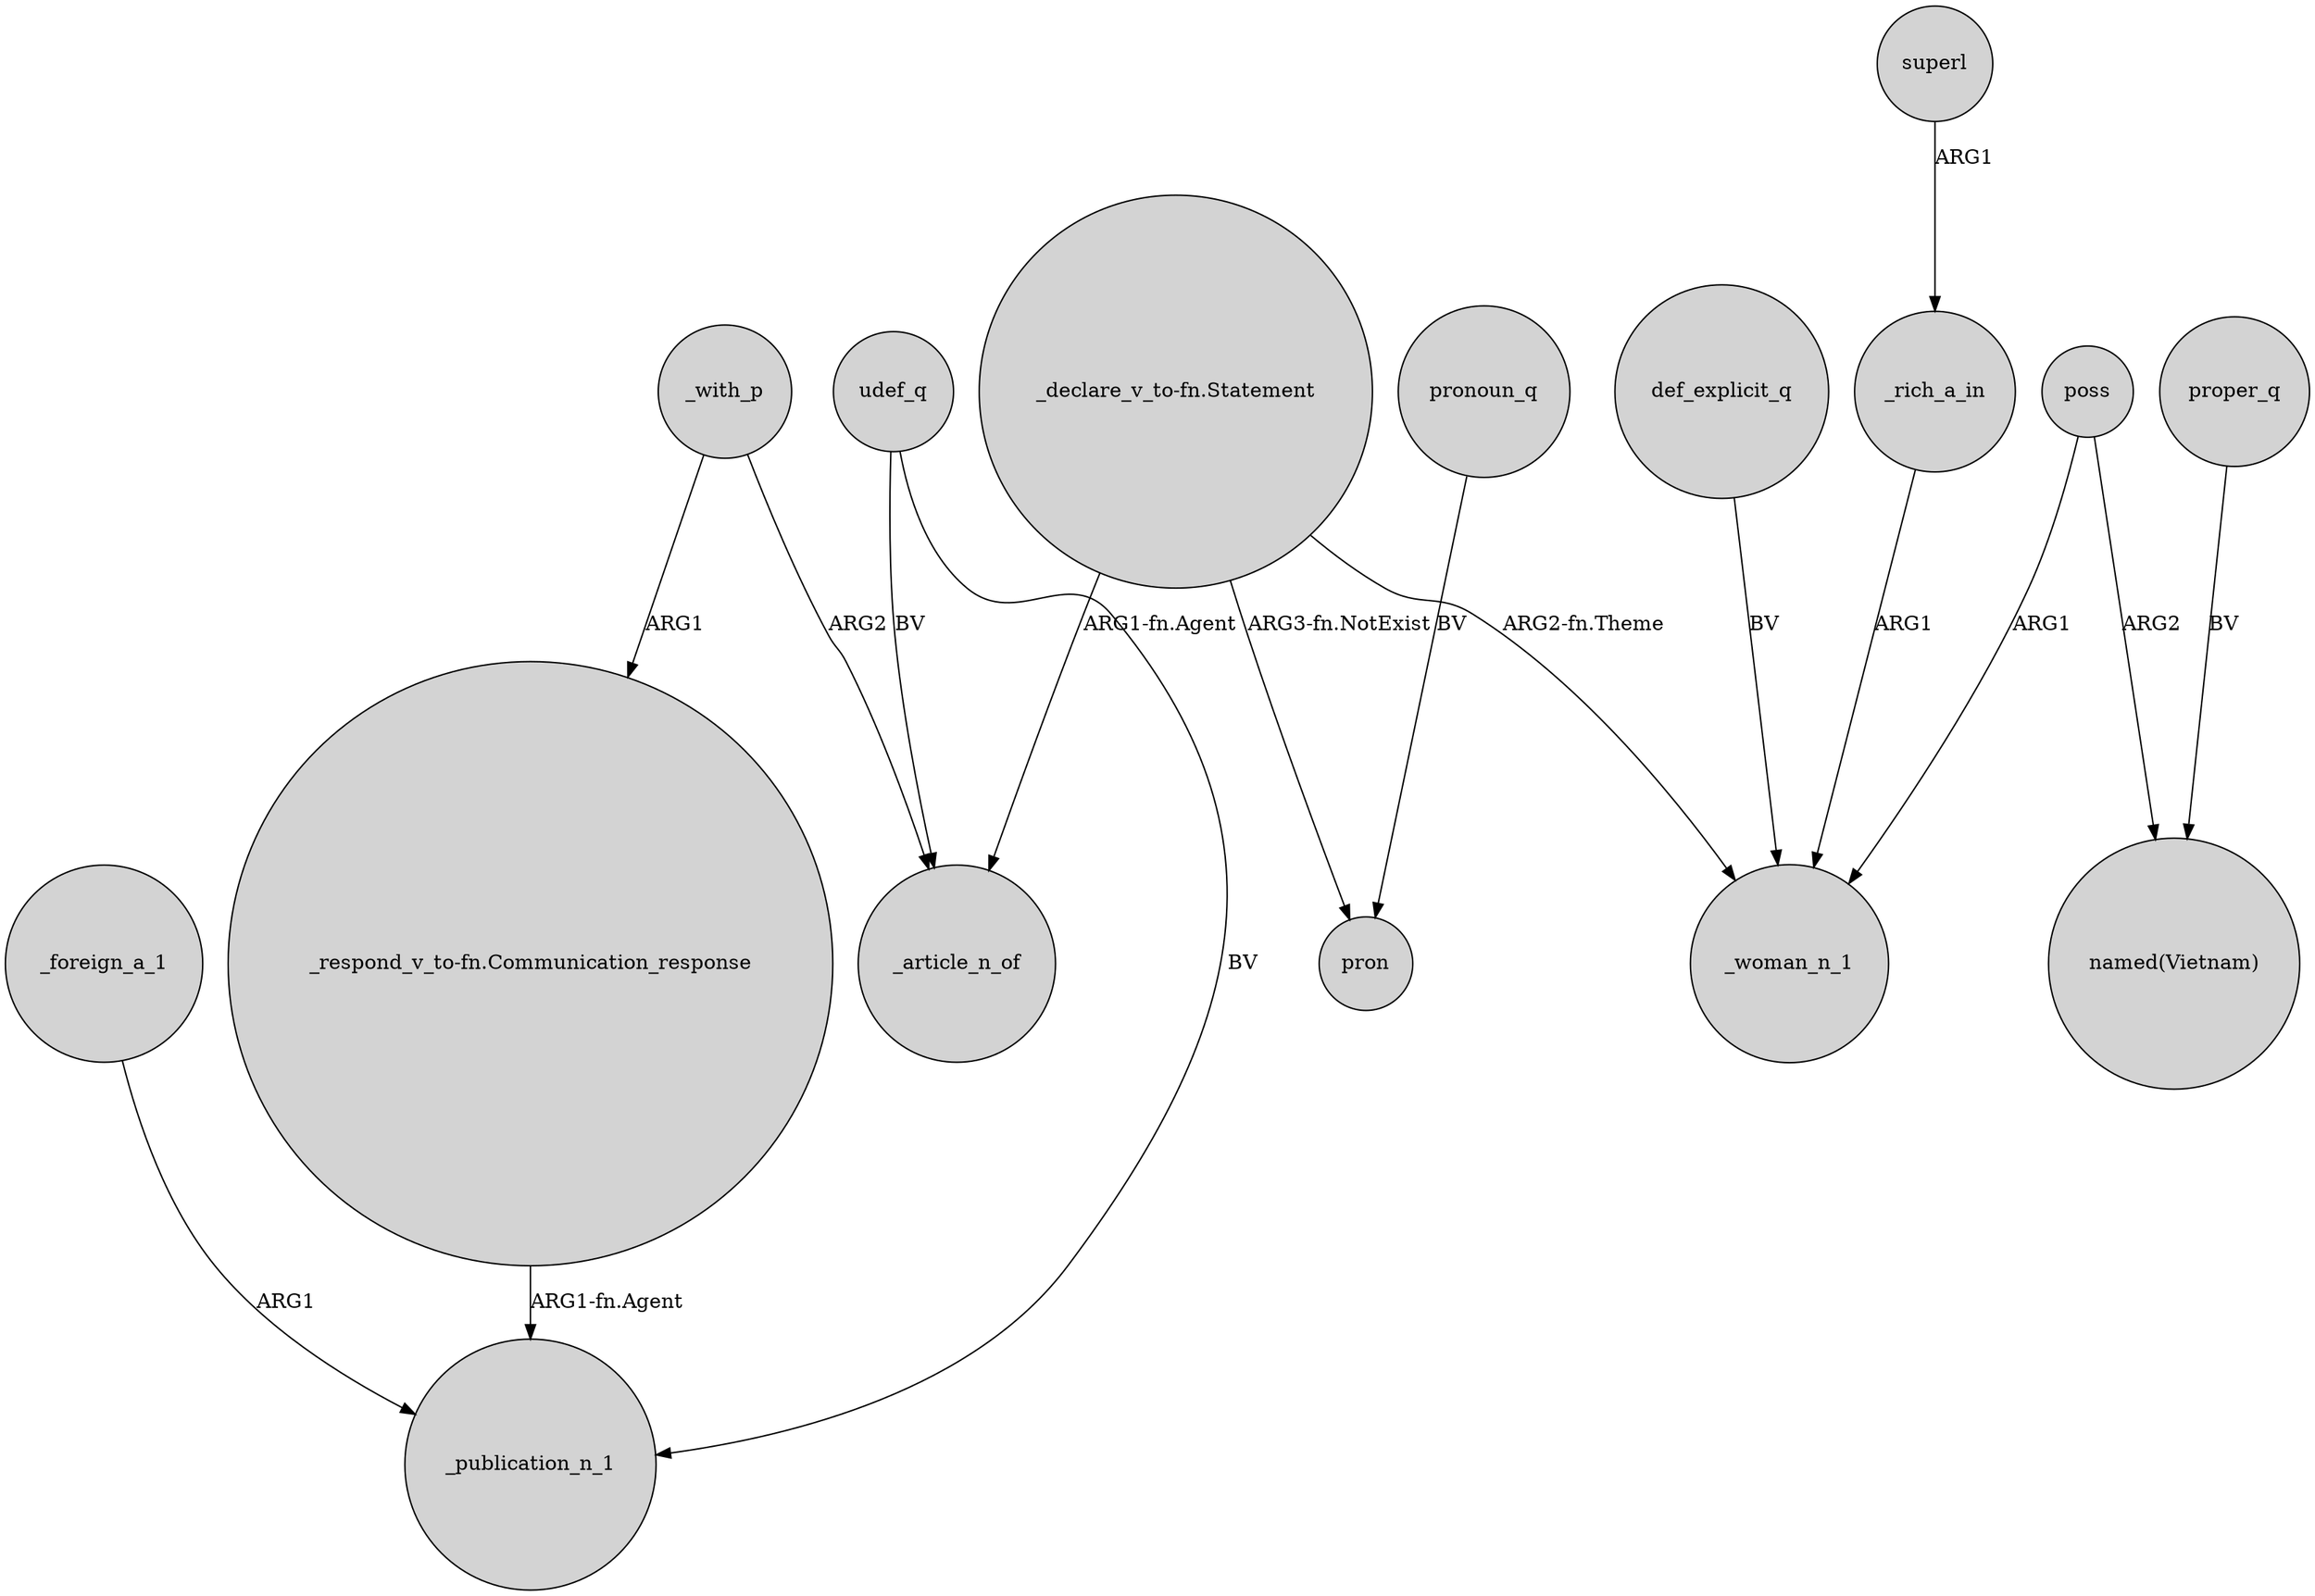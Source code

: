 digraph {
	node [shape=circle style=filled]
	_foreign_a_1 -> _publication_n_1 [label=ARG1]
	_with_p -> _article_n_of [label=ARG2]
	_rich_a_in -> _woman_n_1 [label=ARG1]
	superl -> _rich_a_in [label=ARG1]
	"_declare_v_to-fn.Statement" -> _woman_n_1 [label="ARG2-fn.Theme"]
	udef_q -> _publication_n_1 [label=BV]
	poss -> _woman_n_1 [label=ARG1]
	"_declare_v_to-fn.Statement" -> _article_n_of [label="ARG1-fn.Agent"]
	def_explicit_q -> _woman_n_1 [label=BV]
	_with_p -> "_respond_v_to-fn.Communication_response" [label=ARG1]
	"_respond_v_to-fn.Communication_response" -> _publication_n_1 [label="ARG1-fn.Agent"]
	poss -> "named(Vietnam)" [label=ARG2]
	"_declare_v_to-fn.Statement" -> pron [label="ARG3-fn.NotExist"]
	udef_q -> _article_n_of [label=BV]
	proper_q -> "named(Vietnam)" [label=BV]
	pronoun_q -> pron [label=BV]
}
